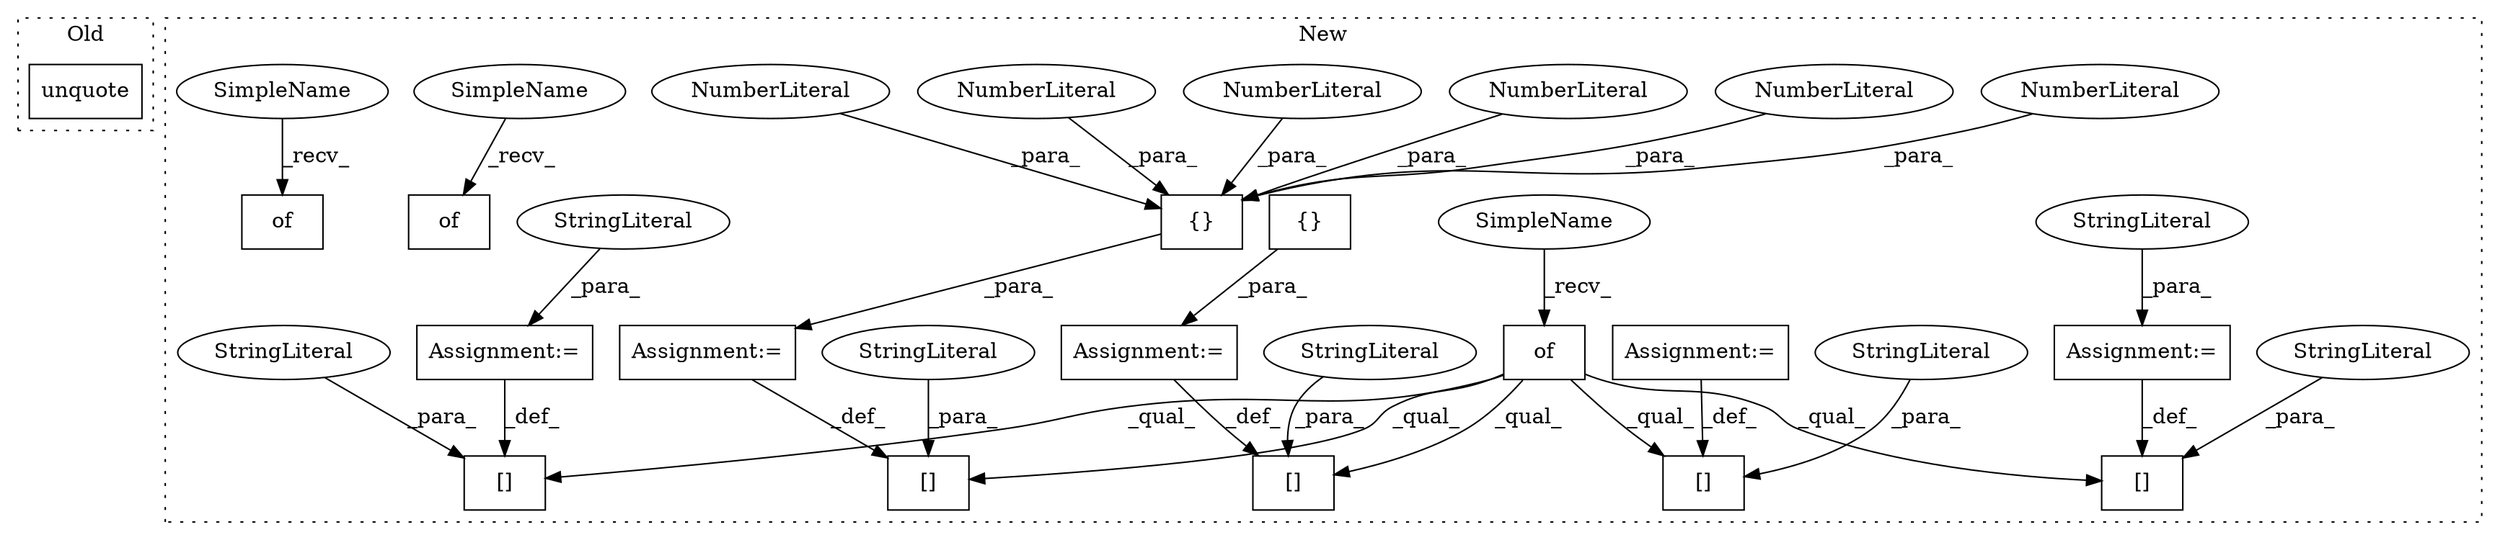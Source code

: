 digraph G {
subgraph cluster0 {
1 [label="unquote" a="32" s="4198,4209" l="8,1" shape="box"];
label = "Old";
style="dotted";
}
subgraph cluster1 {
2 [label="[]" a="2" s="4043,4057" l="4,1" shape="box"];
3 [label="StringLiteral" a="45" s="4047" l="10" shape="ellipse"];
4 [label="of" a="32" s="3692" l="4" shape="box"];
5 [label="[]" a="2" s="3939,3952" l="4,1" shape="box"];
6 [label="of" a="32" s="3829,3873" l="3,1" shape="box"];
7 [label="[]" a="2" s="3880,3900" l="4,1" shape="box"];
8 [label="StringLiteral" a="45" s="3943" l="9" shape="ellipse"];
9 [label="[]" a="2" s="3985,4002" l="4,1" shape="box"];
10 [label="StringLiteral" a="45" s="3989" l="13" shape="ellipse"];
11 [label="Assignment:=" a="7" s="3953" l="1" shape="box"];
12 [label="StringLiteral" a="45" s="3954" l="25" shape="ellipse"];
13 [label="Assignment:=" a="7" s="3901" l="1" shape="box"];
14 [label="Assignment:=" a="7" s="4058" l="1" shape="box"];
15 [label="Assignment:=" a="7" s="4003" l="1" shape="box"];
16 [label="{}" a="4" s="3911,3932" l="1,1" shape="box"];
17 [label="StringLiteral" a="45" s="3884" l="16" shape="ellipse"];
18 [label="NumberLiteral" a="34" s="3930" l="2" shape="ellipse"];
19 [label="NumberLiteral" a="34" s="3922" l="1" shape="ellipse"];
20 [label="{}" a="4" s="4016,4036" l="1,1" shape="box"];
21 [label="NumberLiteral" a="34" s="3926" l="1" shape="ellipse"];
22 [label="NumberLiteral" a="34" s="3920" l="1" shape="ellipse"];
23 [label="NumberLiteral" a="34" s="3912" l="1" shape="ellipse"];
24 [label="NumberLiteral" a="34" s="3924" l="1" shape="ellipse"];
25 [label="of" a="32" s="3753,3797" l="3,1" shape="box"];
26 [label="[]" a="2" s="3702,3715" l="4,1" shape="box"];
27 [label="StringLiteral" a="45" s="3706" l="9" shape="ellipse"];
28 [label="Assignment:=" a="7" s="3716" l="1" shape="box"];
29 [label="StringLiteral" a="45" s="3717" l="9" shape="ellipse"];
30 [label="SimpleName" a="42" s="3688" l="3" shape="ellipse"];
31 [label="SimpleName" a="42" s="3825" l="3" shape="ellipse"];
32 [label="SimpleName" a="42" s="3749" l="3" shape="ellipse"];
label = "New";
style="dotted";
}
3 -> 2 [label="_para_"];
4 -> 5 [label="_qual_"];
4 -> 7 [label="_qual_"];
4 -> 26 [label="_qual_"];
4 -> 2 [label="_qual_"];
4 -> 9 [label="_qual_"];
8 -> 5 [label="_para_"];
10 -> 9 [label="_para_"];
11 -> 5 [label="_def_"];
12 -> 11 [label="_para_"];
13 -> 7 [label="_def_"];
14 -> 2 [label="_def_"];
15 -> 9 [label="_def_"];
16 -> 13 [label="_para_"];
17 -> 7 [label="_para_"];
18 -> 16 [label="_para_"];
19 -> 16 [label="_para_"];
20 -> 15 [label="_para_"];
21 -> 16 [label="_para_"];
22 -> 16 [label="_para_"];
23 -> 16 [label="_para_"];
24 -> 16 [label="_para_"];
27 -> 26 [label="_para_"];
28 -> 26 [label="_def_"];
29 -> 28 [label="_para_"];
30 -> 4 [label="_recv_"];
31 -> 6 [label="_recv_"];
32 -> 25 [label="_recv_"];
}